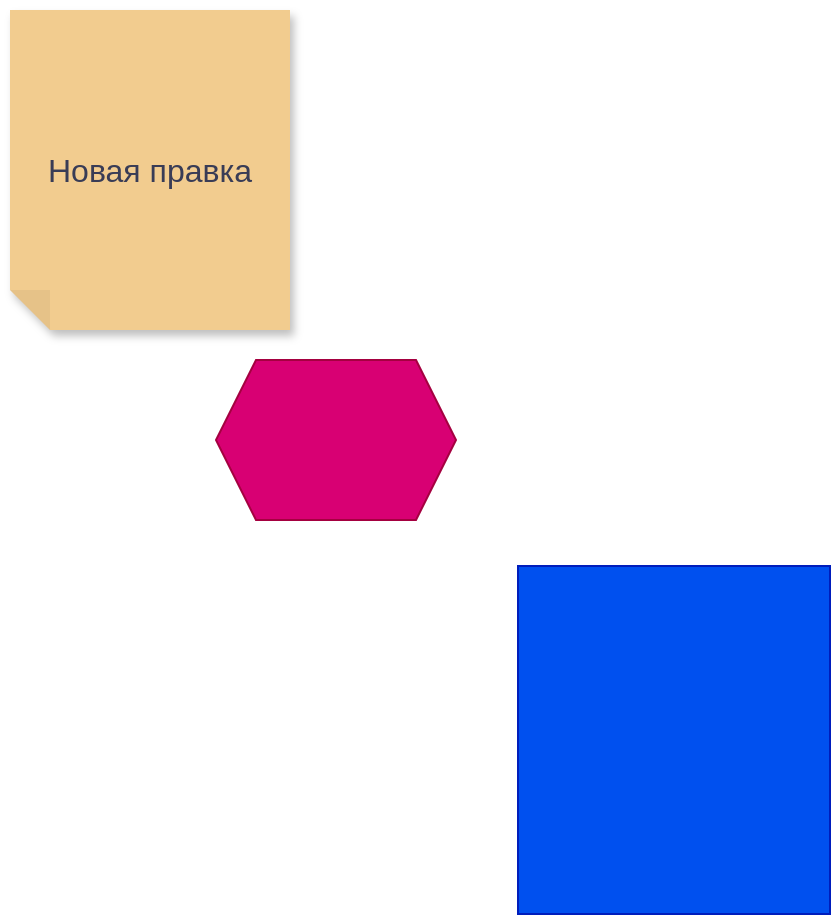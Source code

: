 <mxfile version="22.0.0" type="github">
  <diagram name="Страница — 1" id="g2E_mkF7wPINQ_dAG9iD">
    <mxGraphModel dx="519" dy="500" grid="0" gridSize="10" guides="1" tooltips="1" connect="1" arrows="1" fold="1" page="0" pageScale="1" pageWidth="827" pageHeight="1169" math="0" shadow="0">
      <root>
        <mxCell id="0" />
        <mxCell id="1" parent="0" />
        <mxCell id="a-wLiVsK2S91Lv8B2Khe-1" value="" style="whiteSpace=wrap;html=1;fontSize=16;labelBackgroundColor=none;fillColor=#0050ef;strokeColor=#001DBC;fontColor=#ffffff;" vertex="1" parent="1">
          <mxGeometry x="188" y="385" width="156" height="174" as="geometry" />
        </mxCell>
        <mxCell id="a-wLiVsK2S91Lv8B2Khe-2" value="Новая правка" style="shape=note;whiteSpace=wrap;html=1;backgroundOutline=1;fontColor=#393C56;darkOpacity=0.05;fillColor=#F2CC8F;strokeColor=none;fillStyle=solid;direction=west;gradientDirection=north;shadow=1;size=20;pointerEvents=1;fontSize=16;labelBackgroundColor=none;" vertex="1" parent="1">
          <mxGeometry x="-66" y="107" width="140" height="160" as="geometry" />
        </mxCell>
        <mxCell id="a-wLiVsK2S91Lv8B2Khe-3" value="" style="shape=hexagon;perimeter=hexagonPerimeter2;whiteSpace=wrap;html=1;fixedSize=1;fontSize=16;labelBackgroundColor=none;fillColor=#d80073;strokeColor=#A50040;fontColor=#ffffff;" vertex="1" parent="1">
          <mxGeometry x="37" y="282" width="120" height="80" as="geometry" />
        </mxCell>
      </root>
    </mxGraphModel>
  </diagram>
</mxfile>
